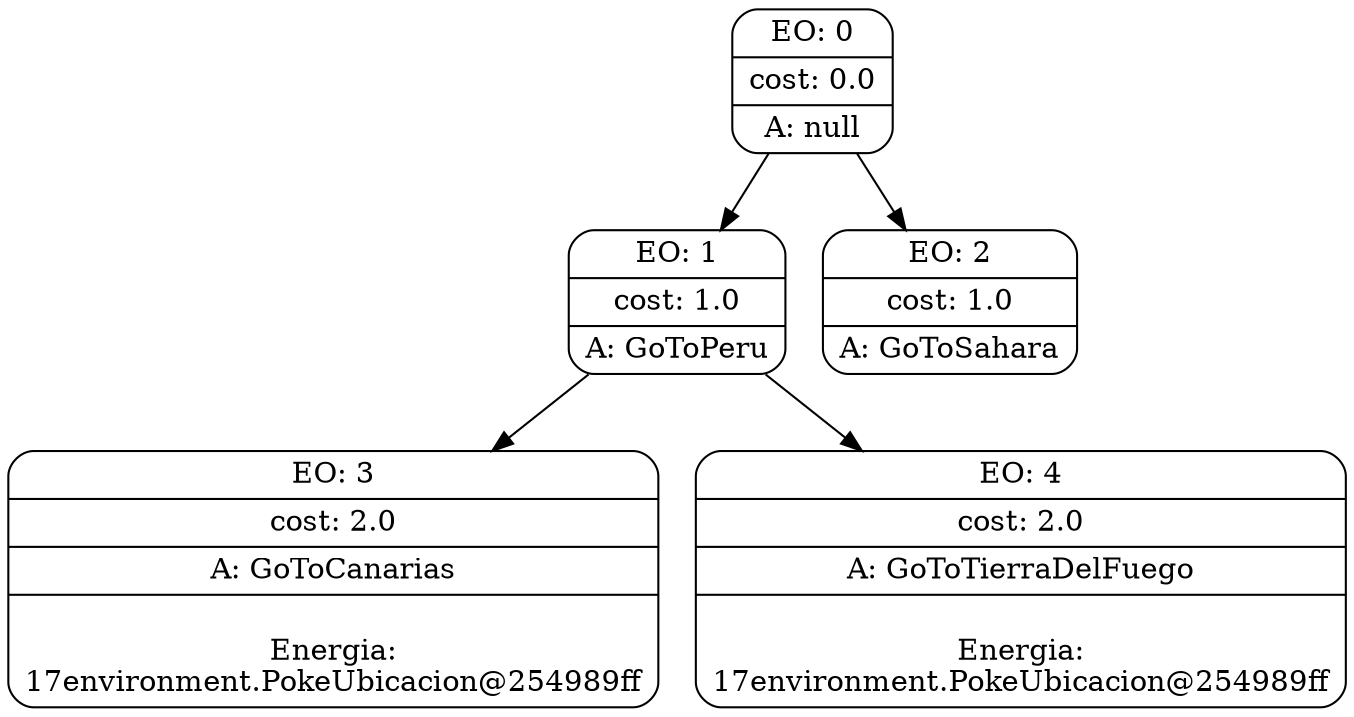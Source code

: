 digraph g {
node [shape = Mrecord];
nodo0[label="{EO: 0|cost: 0.0|A: null}"]
nodo1[label="{EO: 1|cost: 1.0|A: GoToPeru}"]
nodo3[label="{EO: 3|cost: 2.0|A: GoToCanarias|{\nEnergia:\n17environment.PokeUbicacion@254989ff\n}}"]

nodo1 -> nodo3;
nodo4[label="{EO: 4|cost: 2.0|A: GoToTierraDelFuego|{\nEnergia:\n17environment.PokeUbicacion@254989ff\n}}"]

nodo1 -> nodo4;

nodo0 -> nodo1;
nodo2[label="{EO: 2|cost: 1.0|A: GoToSahara}"]

nodo0 -> nodo2;


}